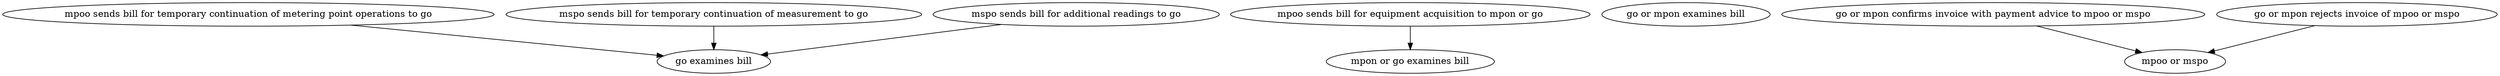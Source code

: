 strict digraph "doc-10.14" {
	graph [name="doc-10.14"];
	"mpoo sends bill for temporary continuation of metering point operations to go"	[attrs="{'type': 'Activity', 'label': 'mpoo sends bill for temporary continuation of metering point operations to go'}"];
	"go examines bill"	[attrs="{'type': 'Activity', 'label': 'go examines bill'}"];
	"mpoo sends bill for temporary continuation of metering point operations to go" -> "go examines bill"	[attrs="{'type': 'flow', 'label': 'flow'}"];
	"mspo sends bill for temporary continuation of measurement to go"	[attrs="{'type': 'Activity', 'label': 'mspo sends bill for temporary continuation of measurement to go'}"];
	"mspo sends bill for temporary continuation of measurement to go" -> "go examines bill"	[attrs="{'type': 'flow', 'label': 'flow'}"];
	"mspo sends bill for additional readings to go"	[attrs="{'type': 'Activity', 'label': 'mspo sends bill for additional readings to go'}"];
	"mspo sends bill for additional readings to go" -> "go examines bill"	[attrs="{'type': 'flow', 'label': 'flow'}"];
	"mpoo sends bill for equipment acquisition to mpon or go"	[attrs="{'type': 'Activity', 'label': 'mpoo sends bill for equipment acquisition to mpon or go'}"];
	"mpon or go examines bill"	[attrs="{'type': 'Activity', 'label': 'mpon or go examines bill'}"];
	"mpoo sends bill for equipment acquisition to mpon or go" -> "mpon or go examines bill"	[attrs="{'type': 'flow', 'label': 'flow'}"];
	"go or mpon examines bill"	[attrs="{'type': 'Activity', 'label': 'go or mpon examines bill'}"];
	"go or mpon confirms invoice with payment advice to mpoo or mspo"	[attrs="{'type': 'Activity', 'label': 'go or mpon confirms invoice with payment advice to mpoo or mspo'}"];
	"mpoo or mspo"	[attrs="{'type': 'Activity', 'label': 'mpoo or mspo'}"];
	"go or mpon confirms invoice with payment advice to mpoo or mspo" -> "mpoo or mspo"	[attrs="{'type': 'flow', 'label': 'flow'}"];
	"go or mpon rejects invoice of mpoo or mspo"	[attrs="{'type': 'Activity', 'label': 'go or mpon rejects invoice of mpoo or mspo'}"];
	"go or mpon rejects invoice of mpoo or mspo" -> "mpoo or mspo"	[attrs="{'type': 'flow', 'label': 'flow'}"];
}
